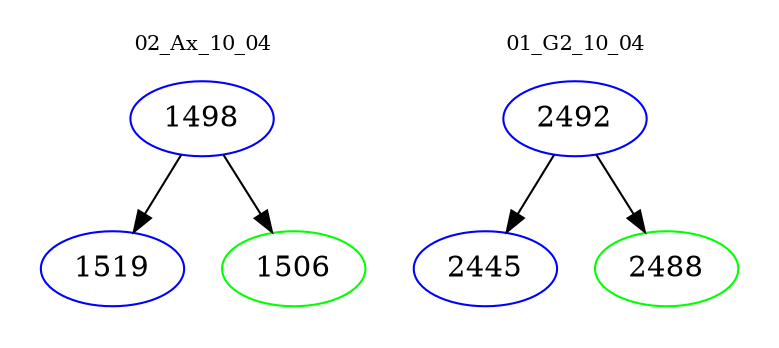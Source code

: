 digraph{
subgraph cluster_0 {
color = white
label = "02_Ax_10_04";
fontsize=10;
T0_1498 [label="1498", color="blue"]
T0_1498 -> T0_1519 [color="black"]
T0_1519 [label="1519", color="blue"]
T0_1498 -> T0_1506 [color="black"]
T0_1506 [label="1506", color="green"]
}
subgraph cluster_1 {
color = white
label = "01_G2_10_04";
fontsize=10;
T1_2492 [label="2492", color="blue"]
T1_2492 -> T1_2445 [color="black"]
T1_2445 [label="2445", color="blue"]
T1_2492 -> T1_2488 [color="black"]
T1_2488 [label="2488", color="green"]
}
}
